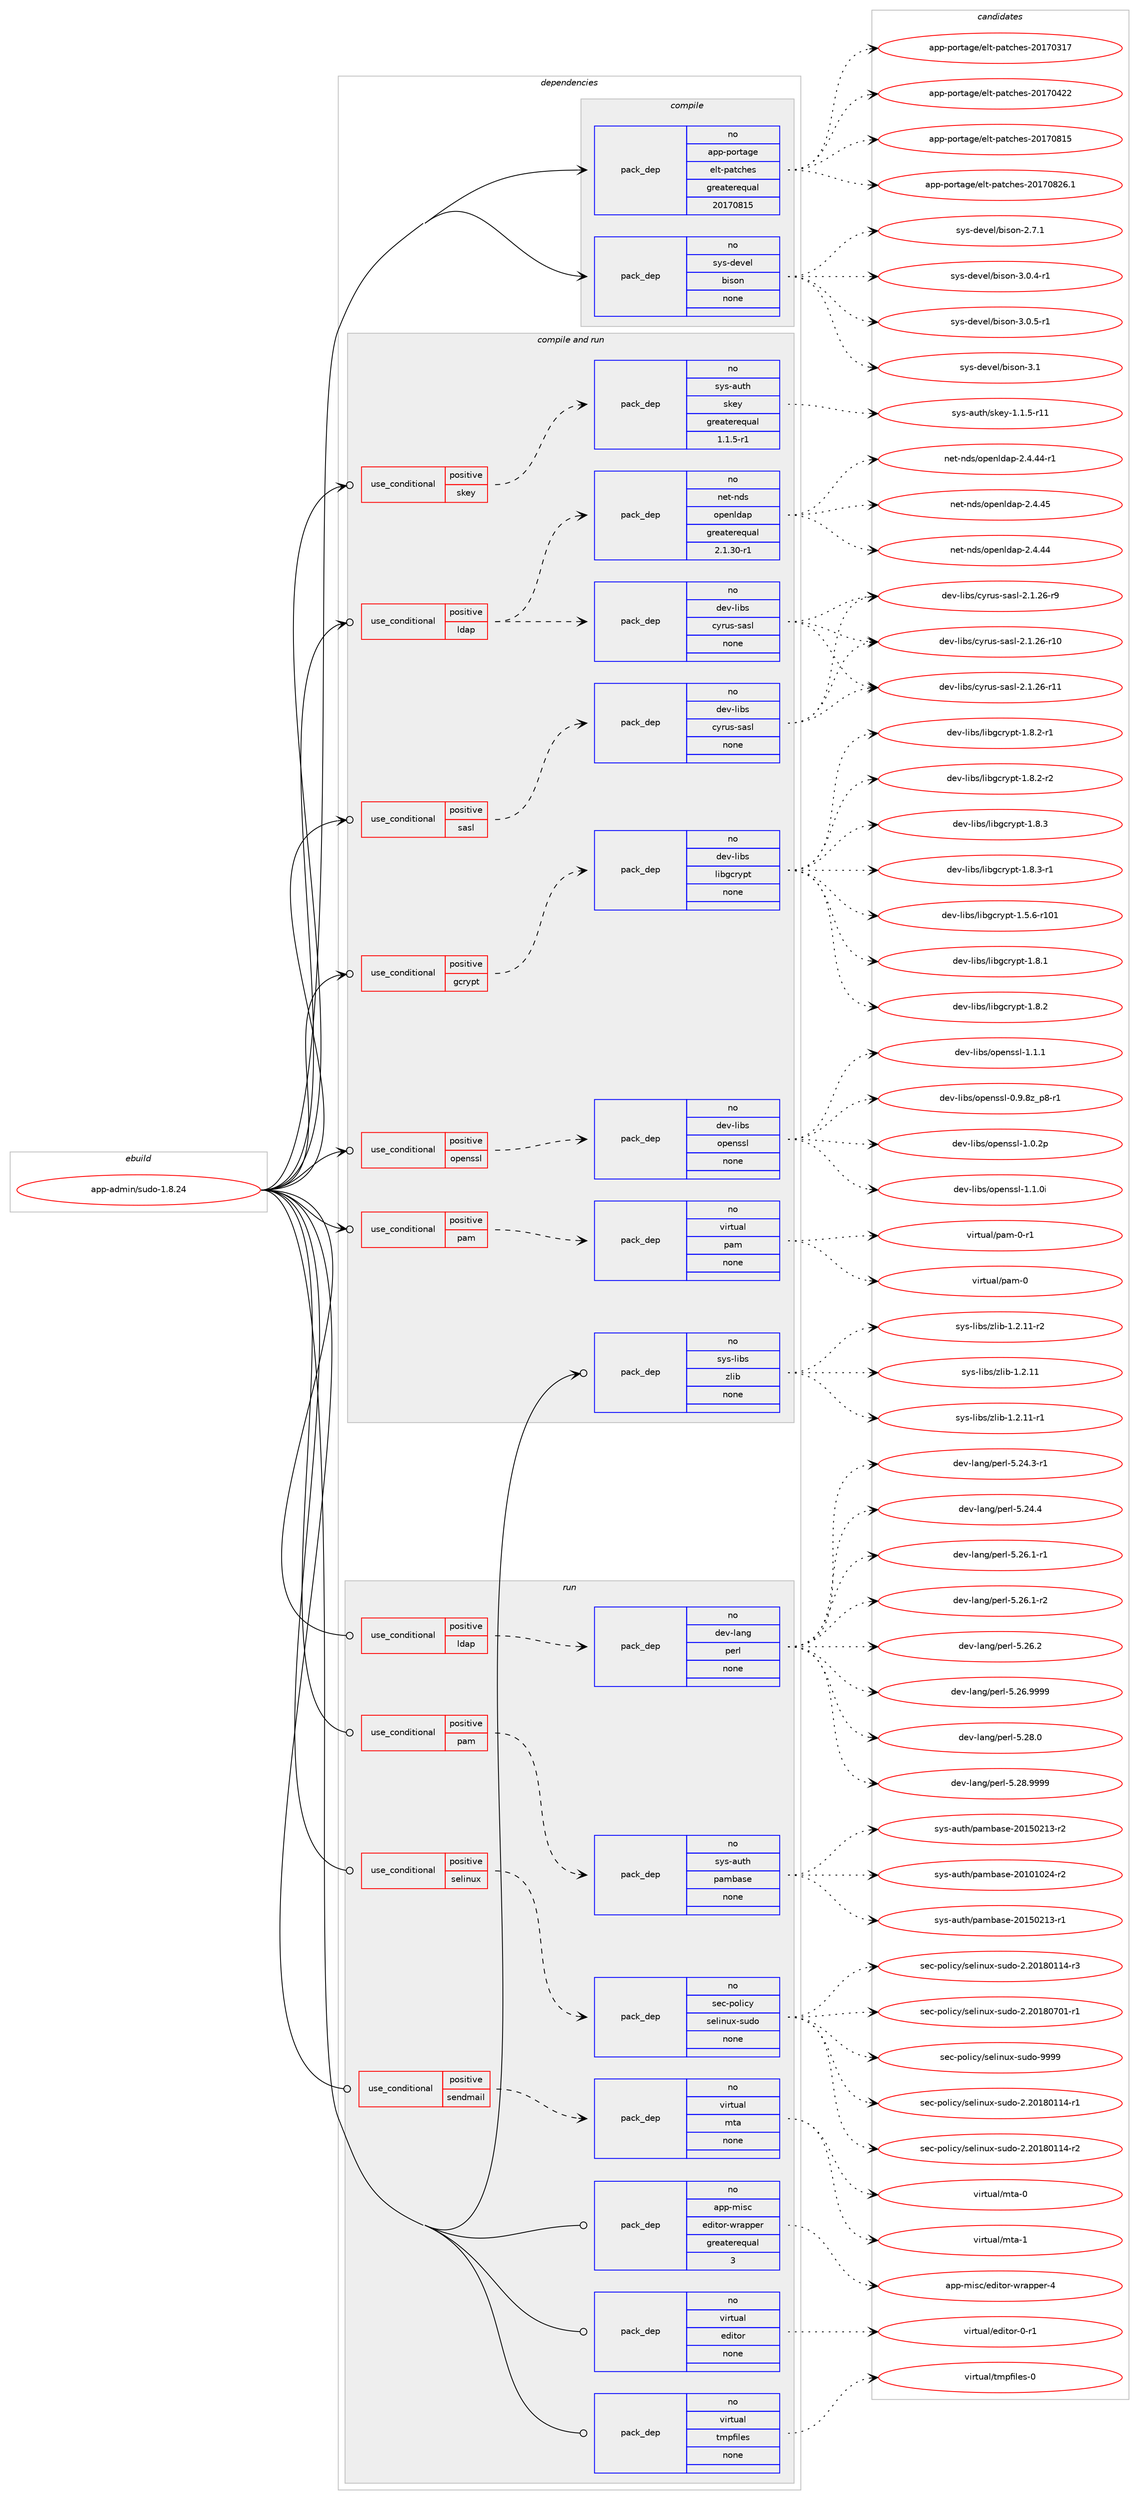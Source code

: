digraph prolog {

# *************
# Graph options
# *************

newrank=true;
concentrate=true;
compound=true;
graph [rankdir=LR,fontname=Helvetica,fontsize=10,ranksep=1.5];#, ranksep=2.5, nodesep=0.2];
edge  [arrowhead=vee];
node  [fontname=Helvetica,fontsize=10];

# **********
# The ebuild
# **********

subgraph cluster_leftcol {
color=gray;
rank=same;
label=<<i>ebuild</i>>;
id [label="app-admin/sudo-1.8.24", color=red, width=4, href="../app-admin/sudo-1.8.24.svg"];
}

# ****************
# The dependencies
# ****************

subgraph cluster_midcol {
color=gray;
label=<<i>dependencies</i>>;
subgraph cluster_compile {
fillcolor="#eeeeee";
style=filled;
label=<<i>compile</i>>;
subgraph pack2313 {
dependency3202 [label=<<TABLE BORDER="0" CELLBORDER="1" CELLSPACING="0" CELLPADDING="4" WIDTH="220"><TR><TD ROWSPAN="6" CELLPADDING="30">pack_dep</TD></TR><TR><TD WIDTH="110">no</TD></TR><TR><TD>app-portage</TD></TR><TR><TD>elt-patches</TD></TR><TR><TD>greaterequal</TD></TR><TR><TD>20170815</TD></TR></TABLE>>, shape=none, color=blue];
}
id:e -> dependency3202:w [weight=20,style="solid",arrowhead="vee"];
subgraph pack2314 {
dependency3203 [label=<<TABLE BORDER="0" CELLBORDER="1" CELLSPACING="0" CELLPADDING="4" WIDTH="220"><TR><TD ROWSPAN="6" CELLPADDING="30">pack_dep</TD></TR><TR><TD WIDTH="110">no</TD></TR><TR><TD>sys-devel</TD></TR><TR><TD>bison</TD></TR><TR><TD>none</TD></TR><TR><TD></TD></TR></TABLE>>, shape=none, color=blue];
}
id:e -> dependency3203:w [weight=20,style="solid",arrowhead="vee"];
}
subgraph cluster_compileandrun {
fillcolor="#eeeeee";
style=filled;
label=<<i>compile and run</i>>;
subgraph cond806 {
dependency3204 [label=<<TABLE BORDER="0" CELLBORDER="1" CELLSPACING="0" CELLPADDING="4"><TR><TD ROWSPAN="3" CELLPADDING="10">use_conditional</TD></TR><TR><TD>positive</TD></TR><TR><TD>gcrypt</TD></TR></TABLE>>, shape=none, color=red];
subgraph pack2315 {
dependency3205 [label=<<TABLE BORDER="0" CELLBORDER="1" CELLSPACING="0" CELLPADDING="4" WIDTH="220"><TR><TD ROWSPAN="6" CELLPADDING="30">pack_dep</TD></TR><TR><TD WIDTH="110">no</TD></TR><TR><TD>dev-libs</TD></TR><TR><TD>libgcrypt</TD></TR><TR><TD>none</TD></TR><TR><TD></TD></TR></TABLE>>, shape=none, color=blue];
}
dependency3204:e -> dependency3205:w [weight=20,style="dashed",arrowhead="vee"];
}
id:e -> dependency3204:w [weight=20,style="solid",arrowhead="odotvee"];
subgraph cond807 {
dependency3206 [label=<<TABLE BORDER="0" CELLBORDER="1" CELLSPACING="0" CELLPADDING="4"><TR><TD ROWSPAN="3" CELLPADDING="10">use_conditional</TD></TR><TR><TD>positive</TD></TR><TR><TD>ldap</TD></TR></TABLE>>, shape=none, color=red];
subgraph pack2316 {
dependency3207 [label=<<TABLE BORDER="0" CELLBORDER="1" CELLSPACING="0" CELLPADDING="4" WIDTH="220"><TR><TD ROWSPAN="6" CELLPADDING="30">pack_dep</TD></TR><TR><TD WIDTH="110">no</TD></TR><TR><TD>net-nds</TD></TR><TR><TD>openldap</TD></TR><TR><TD>greaterequal</TD></TR><TR><TD>2.1.30-r1</TD></TR></TABLE>>, shape=none, color=blue];
}
dependency3206:e -> dependency3207:w [weight=20,style="dashed",arrowhead="vee"];
subgraph pack2317 {
dependency3208 [label=<<TABLE BORDER="0" CELLBORDER="1" CELLSPACING="0" CELLPADDING="4" WIDTH="220"><TR><TD ROWSPAN="6" CELLPADDING="30">pack_dep</TD></TR><TR><TD WIDTH="110">no</TD></TR><TR><TD>dev-libs</TD></TR><TR><TD>cyrus-sasl</TD></TR><TR><TD>none</TD></TR><TR><TD></TD></TR></TABLE>>, shape=none, color=blue];
}
dependency3206:e -> dependency3208:w [weight=20,style="dashed",arrowhead="vee"];
}
id:e -> dependency3206:w [weight=20,style="solid",arrowhead="odotvee"];
subgraph cond808 {
dependency3209 [label=<<TABLE BORDER="0" CELLBORDER="1" CELLSPACING="0" CELLPADDING="4"><TR><TD ROWSPAN="3" CELLPADDING="10">use_conditional</TD></TR><TR><TD>positive</TD></TR><TR><TD>openssl</TD></TR></TABLE>>, shape=none, color=red];
subgraph pack2318 {
dependency3210 [label=<<TABLE BORDER="0" CELLBORDER="1" CELLSPACING="0" CELLPADDING="4" WIDTH="220"><TR><TD ROWSPAN="6" CELLPADDING="30">pack_dep</TD></TR><TR><TD WIDTH="110">no</TD></TR><TR><TD>dev-libs</TD></TR><TR><TD>openssl</TD></TR><TR><TD>none</TD></TR><TR><TD></TD></TR></TABLE>>, shape=none, color=blue];
}
dependency3209:e -> dependency3210:w [weight=20,style="dashed",arrowhead="vee"];
}
id:e -> dependency3209:w [weight=20,style="solid",arrowhead="odotvee"];
subgraph cond809 {
dependency3211 [label=<<TABLE BORDER="0" CELLBORDER="1" CELLSPACING="0" CELLPADDING="4"><TR><TD ROWSPAN="3" CELLPADDING="10">use_conditional</TD></TR><TR><TD>positive</TD></TR><TR><TD>pam</TD></TR></TABLE>>, shape=none, color=red];
subgraph pack2319 {
dependency3212 [label=<<TABLE BORDER="0" CELLBORDER="1" CELLSPACING="0" CELLPADDING="4" WIDTH="220"><TR><TD ROWSPAN="6" CELLPADDING="30">pack_dep</TD></TR><TR><TD WIDTH="110">no</TD></TR><TR><TD>virtual</TD></TR><TR><TD>pam</TD></TR><TR><TD>none</TD></TR><TR><TD></TD></TR></TABLE>>, shape=none, color=blue];
}
dependency3211:e -> dependency3212:w [weight=20,style="dashed",arrowhead="vee"];
}
id:e -> dependency3211:w [weight=20,style="solid",arrowhead="odotvee"];
subgraph cond810 {
dependency3213 [label=<<TABLE BORDER="0" CELLBORDER="1" CELLSPACING="0" CELLPADDING="4"><TR><TD ROWSPAN="3" CELLPADDING="10">use_conditional</TD></TR><TR><TD>positive</TD></TR><TR><TD>sasl</TD></TR></TABLE>>, shape=none, color=red];
subgraph pack2320 {
dependency3214 [label=<<TABLE BORDER="0" CELLBORDER="1" CELLSPACING="0" CELLPADDING="4" WIDTH="220"><TR><TD ROWSPAN="6" CELLPADDING="30">pack_dep</TD></TR><TR><TD WIDTH="110">no</TD></TR><TR><TD>dev-libs</TD></TR><TR><TD>cyrus-sasl</TD></TR><TR><TD>none</TD></TR><TR><TD></TD></TR></TABLE>>, shape=none, color=blue];
}
dependency3213:e -> dependency3214:w [weight=20,style="dashed",arrowhead="vee"];
}
id:e -> dependency3213:w [weight=20,style="solid",arrowhead="odotvee"];
subgraph cond811 {
dependency3215 [label=<<TABLE BORDER="0" CELLBORDER="1" CELLSPACING="0" CELLPADDING="4"><TR><TD ROWSPAN="3" CELLPADDING="10">use_conditional</TD></TR><TR><TD>positive</TD></TR><TR><TD>skey</TD></TR></TABLE>>, shape=none, color=red];
subgraph pack2321 {
dependency3216 [label=<<TABLE BORDER="0" CELLBORDER="1" CELLSPACING="0" CELLPADDING="4" WIDTH="220"><TR><TD ROWSPAN="6" CELLPADDING="30">pack_dep</TD></TR><TR><TD WIDTH="110">no</TD></TR><TR><TD>sys-auth</TD></TR><TR><TD>skey</TD></TR><TR><TD>greaterequal</TD></TR><TR><TD>1.1.5-r1</TD></TR></TABLE>>, shape=none, color=blue];
}
dependency3215:e -> dependency3216:w [weight=20,style="dashed",arrowhead="vee"];
}
id:e -> dependency3215:w [weight=20,style="solid",arrowhead="odotvee"];
subgraph pack2322 {
dependency3217 [label=<<TABLE BORDER="0" CELLBORDER="1" CELLSPACING="0" CELLPADDING="4" WIDTH="220"><TR><TD ROWSPAN="6" CELLPADDING="30">pack_dep</TD></TR><TR><TD WIDTH="110">no</TD></TR><TR><TD>sys-libs</TD></TR><TR><TD>zlib</TD></TR><TR><TD>none</TD></TR><TR><TD></TD></TR></TABLE>>, shape=none, color=blue];
}
id:e -> dependency3217:w [weight=20,style="solid",arrowhead="odotvee"];
}
subgraph cluster_run {
fillcolor="#eeeeee";
style=filled;
label=<<i>run</i>>;
subgraph cond812 {
dependency3218 [label=<<TABLE BORDER="0" CELLBORDER="1" CELLSPACING="0" CELLPADDING="4"><TR><TD ROWSPAN="3" CELLPADDING="10">use_conditional</TD></TR><TR><TD>positive</TD></TR><TR><TD>ldap</TD></TR></TABLE>>, shape=none, color=red];
subgraph pack2323 {
dependency3219 [label=<<TABLE BORDER="0" CELLBORDER="1" CELLSPACING="0" CELLPADDING="4" WIDTH="220"><TR><TD ROWSPAN="6" CELLPADDING="30">pack_dep</TD></TR><TR><TD WIDTH="110">no</TD></TR><TR><TD>dev-lang</TD></TR><TR><TD>perl</TD></TR><TR><TD>none</TD></TR><TR><TD></TD></TR></TABLE>>, shape=none, color=blue];
}
dependency3218:e -> dependency3219:w [weight=20,style="dashed",arrowhead="vee"];
}
id:e -> dependency3218:w [weight=20,style="solid",arrowhead="odot"];
subgraph cond813 {
dependency3220 [label=<<TABLE BORDER="0" CELLBORDER="1" CELLSPACING="0" CELLPADDING="4"><TR><TD ROWSPAN="3" CELLPADDING="10">use_conditional</TD></TR><TR><TD>positive</TD></TR><TR><TD>pam</TD></TR></TABLE>>, shape=none, color=red];
subgraph pack2324 {
dependency3221 [label=<<TABLE BORDER="0" CELLBORDER="1" CELLSPACING="0" CELLPADDING="4" WIDTH="220"><TR><TD ROWSPAN="6" CELLPADDING="30">pack_dep</TD></TR><TR><TD WIDTH="110">no</TD></TR><TR><TD>sys-auth</TD></TR><TR><TD>pambase</TD></TR><TR><TD>none</TD></TR><TR><TD></TD></TR></TABLE>>, shape=none, color=blue];
}
dependency3220:e -> dependency3221:w [weight=20,style="dashed",arrowhead="vee"];
}
id:e -> dependency3220:w [weight=20,style="solid",arrowhead="odot"];
subgraph cond814 {
dependency3222 [label=<<TABLE BORDER="0" CELLBORDER="1" CELLSPACING="0" CELLPADDING="4"><TR><TD ROWSPAN="3" CELLPADDING="10">use_conditional</TD></TR><TR><TD>positive</TD></TR><TR><TD>selinux</TD></TR></TABLE>>, shape=none, color=red];
subgraph pack2325 {
dependency3223 [label=<<TABLE BORDER="0" CELLBORDER="1" CELLSPACING="0" CELLPADDING="4" WIDTH="220"><TR><TD ROWSPAN="6" CELLPADDING="30">pack_dep</TD></TR><TR><TD WIDTH="110">no</TD></TR><TR><TD>sec-policy</TD></TR><TR><TD>selinux-sudo</TD></TR><TR><TD>none</TD></TR><TR><TD></TD></TR></TABLE>>, shape=none, color=blue];
}
dependency3222:e -> dependency3223:w [weight=20,style="dashed",arrowhead="vee"];
}
id:e -> dependency3222:w [weight=20,style="solid",arrowhead="odot"];
subgraph cond815 {
dependency3224 [label=<<TABLE BORDER="0" CELLBORDER="1" CELLSPACING="0" CELLPADDING="4"><TR><TD ROWSPAN="3" CELLPADDING="10">use_conditional</TD></TR><TR><TD>positive</TD></TR><TR><TD>sendmail</TD></TR></TABLE>>, shape=none, color=red];
subgraph pack2326 {
dependency3225 [label=<<TABLE BORDER="0" CELLBORDER="1" CELLSPACING="0" CELLPADDING="4" WIDTH="220"><TR><TD ROWSPAN="6" CELLPADDING="30">pack_dep</TD></TR><TR><TD WIDTH="110">no</TD></TR><TR><TD>virtual</TD></TR><TR><TD>mta</TD></TR><TR><TD>none</TD></TR><TR><TD></TD></TR></TABLE>>, shape=none, color=blue];
}
dependency3224:e -> dependency3225:w [weight=20,style="dashed",arrowhead="vee"];
}
id:e -> dependency3224:w [weight=20,style="solid",arrowhead="odot"];
subgraph pack2327 {
dependency3226 [label=<<TABLE BORDER="0" CELLBORDER="1" CELLSPACING="0" CELLPADDING="4" WIDTH="220"><TR><TD ROWSPAN="6" CELLPADDING="30">pack_dep</TD></TR><TR><TD WIDTH="110">no</TD></TR><TR><TD>app-misc</TD></TR><TR><TD>editor-wrapper</TD></TR><TR><TD>greaterequal</TD></TR><TR><TD>3</TD></TR></TABLE>>, shape=none, color=blue];
}
id:e -> dependency3226:w [weight=20,style="solid",arrowhead="odot"];
subgraph pack2328 {
dependency3227 [label=<<TABLE BORDER="0" CELLBORDER="1" CELLSPACING="0" CELLPADDING="4" WIDTH="220"><TR><TD ROWSPAN="6" CELLPADDING="30">pack_dep</TD></TR><TR><TD WIDTH="110">no</TD></TR><TR><TD>virtual</TD></TR><TR><TD>editor</TD></TR><TR><TD>none</TD></TR><TR><TD></TD></TR></TABLE>>, shape=none, color=blue];
}
id:e -> dependency3227:w [weight=20,style="solid",arrowhead="odot"];
subgraph pack2329 {
dependency3228 [label=<<TABLE BORDER="0" CELLBORDER="1" CELLSPACING="0" CELLPADDING="4" WIDTH="220"><TR><TD ROWSPAN="6" CELLPADDING="30">pack_dep</TD></TR><TR><TD WIDTH="110">no</TD></TR><TR><TD>virtual</TD></TR><TR><TD>tmpfiles</TD></TR><TR><TD>none</TD></TR><TR><TD></TD></TR></TABLE>>, shape=none, color=blue];
}
id:e -> dependency3228:w [weight=20,style="solid",arrowhead="odot"];
}
}

# **************
# The candidates
# **************

subgraph cluster_choices {
rank=same;
color=gray;
label=<<i>candidates</i>>;

subgraph choice2313 {
color=black;
nodesep=1;
choice97112112451121111141169710310147101108116451129711699104101115455048495548514955 [label="app-portage/elt-patches-20170317", color=red, width=4,href="../app-portage/elt-patches-20170317.svg"];
choice97112112451121111141169710310147101108116451129711699104101115455048495548525050 [label="app-portage/elt-patches-20170422", color=red, width=4,href="../app-portage/elt-patches-20170422.svg"];
choice97112112451121111141169710310147101108116451129711699104101115455048495548564953 [label="app-portage/elt-patches-20170815", color=red, width=4,href="../app-portage/elt-patches-20170815.svg"];
choice971121124511211111411697103101471011081164511297116991041011154550484955485650544649 [label="app-portage/elt-patches-20170826.1", color=red, width=4,href="../app-portage/elt-patches-20170826.1.svg"];
dependency3202:e -> choice97112112451121111141169710310147101108116451129711699104101115455048495548514955:w [style=dotted,weight="100"];
dependency3202:e -> choice97112112451121111141169710310147101108116451129711699104101115455048495548525050:w [style=dotted,weight="100"];
dependency3202:e -> choice97112112451121111141169710310147101108116451129711699104101115455048495548564953:w [style=dotted,weight="100"];
dependency3202:e -> choice971121124511211111411697103101471011081164511297116991041011154550484955485650544649:w [style=dotted,weight="100"];
}
subgraph choice2314 {
color=black;
nodesep=1;
choice115121115451001011181011084798105115111110455046554649 [label="sys-devel/bison-2.7.1", color=red, width=4,href="../sys-devel/bison-2.7.1.svg"];
choice1151211154510010111810110847981051151111104551464846524511449 [label="sys-devel/bison-3.0.4-r1", color=red, width=4,href="../sys-devel/bison-3.0.4-r1.svg"];
choice1151211154510010111810110847981051151111104551464846534511449 [label="sys-devel/bison-3.0.5-r1", color=red, width=4,href="../sys-devel/bison-3.0.5-r1.svg"];
choice11512111545100101118101108479810511511111045514649 [label="sys-devel/bison-3.1", color=red, width=4,href="../sys-devel/bison-3.1.svg"];
dependency3203:e -> choice115121115451001011181011084798105115111110455046554649:w [style=dotted,weight="100"];
dependency3203:e -> choice1151211154510010111810110847981051151111104551464846524511449:w [style=dotted,weight="100"];
dependency3203:e -> choice1151211154510010111810110847981051151111104551464846534511449:w [style=dotted,weight="100"];
dependency3203:e -> choice11512111545100101118101108479810511511111045514649:w [style=dotted,weight="100"];
}
subgraph choice2315 {
color=black;
nodesep=1;
choice100101118451081059811547108105981039911412111211645494653465445114494849 [label="dev-libs/libgcrypt-1.5.6-r101", color=red, width=4,href="../dev-libs/libgcrypt-1.5.6-r101.svg"];
choice1001011184510810598115471081059810399114121112116454946564649 [label="dev-libs/libgcrypt-1.8.1", color=red, width=4,href="../dev-libs/libgcrypt-1.8.1.svg"];
choice1001011184510810598115471081059810399114121112116454946564650 [label="dev-libs/libgcrypt-1.8.2", color=red, width=4,href="../dev-libs/libgcrypt-1.8.2.svg"];
choice10010111845108105981154710810598103991141211121164549465646504511449 [label="dev-libs/libgcrypt-1.8.2-r1", color=red, width=4,href="../dev-libs/libgcrypt-1.8.2-r1.svg"];
choice10010111845108105981154710810598103991141211121164549465646504511450 [label="dev-libs/libgcrypt-1.8.2-r2", color=red, width=4,href="../dev-libs/libgcrypt-1.8.2-r2.svg"];
choice1001011184510810598115471081059810399114121112116454946564651 [label="dev-libs/libgcrypt-1.8.3", color=red, width=4,href="../dev-libs/libgcrypt-1.8.3.svg"];
choice10010111845108105981154710810598103991141211121164549465646514511449 [label="dev-libs/libgcrypt-1.8.3-r1", color=red, width=4,href="../dev-libs/libgcrypt-1.8.3-r1.svg"];
dependency3205:e -> choice100101118451081059811547108105981039911412111211645494653465445114494849:w [style=dotted,weight="100"];
dependency3205:e -> choice1001011184510810598115471081059810399114121112116454946564649:w [style=dotted,weight="100"];
dependency3205:e -> choice1001011184510810598115471081059810399114121112116454946564650:w [style=dotted,weight="100"];
dependency3205:e -> choice10010111845108105981154710810598103991141211121164549465646504511449:w [style=dotted,weight="100"];
dependency3205:e -> choice10010111845108105981154710810598103991141211121164549465646504511450:w [style=dotted,weight="100"];
dependency3205:e -> choice1001011184510810598115471081059810399114121112116454946564651:w [style=dotted,weight="100"];
dependency3205:e -> choice10010111845108105981154710810598103991141211121164549465646514511449:w [style=dotted,weight="100"];
}
subgraph choice2316 {
color=black;
nodesep=1;
choice11010111645110100115471111121011101081009711245504652465252 [label="net-nds/openldap-2.4.44", color=red, width=4,href="../net-nds/openldap-2.4.44.svg"];
choice110101116451101001154711111210111010810097112455046524652524511449 [label="net-nds/openldap-2.4.44-r1", color=red, width=4,href="../net-nds/openldap-2.4.44-r1.svg"];
choice11010111645110100115471111121011101081009711245504652465253 [label="net-nds/openldap-2.4.45", color=red, width=4,href="../net-nds/openldap-2.4.45.svg"];
dependency3207:e -> choice11010111645110100115471111121011101081009711245504652465252:w [style=dotted,weight="100"];
dependency3207:e -> choice110101116451101001154711111210111010810097112455046524652524511449:w [style=dotted,weight="100"];
dependency3207:e -> choice11010111645110100115471111121011101081009711245504652465253:w [style=dotted,weight="100"];
}
subgraph choice2317 {
color=black;
nodesep=1;
choice10010111845108105981154799121114117115451159711510845504649465054451144948 [label="dev-libs/cyrus-sasl-2.1.26-r10", color=red, width=4,href="../dev-libs/cyrus-sasl-2.1.26-r10.svg"];
choice10010111845108105981154799121114117115451159711510845504649465054451144949 [label="dev-libs/cyrus-sasl-2.1.26-r11", color=red, width=4,href="../dev-libs/cyrus-sasl-2.1.26-r11.svg"];
choice100101118451081059811547991211141171154511597115108455046494650544511457 [label="dev-libs/cyrus-sasl-2.1.26-r9", color=red, width=4,href="../dev-libs/cyrus-sasl-2.1.26-r9.svg"];
dependency3208:e -> choice10010111845108105981154799121114117115451159711510845504649465054451144948:w [style=dotted,weight="100"];
dependency3208:e -> choice10010111845108105981154799121114117115451159711510845504649465054451144949:w [style=dotted,weight="100"];
dependency3208:e -> choice100101118451081059811547991211141171154511597115108455046494650544511457:w [style=dotted,weight="100"];
}
subgraph choice2318 {
color=black;
nodesep=1;
choice10010111845108105981154711111210111011511510845484657465612295112564511449 [label="dev-libs/openssl-0.9.8z_p8-r1", color=red, width=4,href="../dev-libs/openssl-0.9.8z_p8-r1.svg"];
choice100101118451081059811547111112101110115115108454946484650112 [label="dev-libs/openssl-1.0.2p", color=red, width=4,href="../dev-libs/openssl-1.0.2p.svg"];
choice100101118451081059811547111112101110115115108454946494648105 [label="dev-libs/openssl-1.1.0i", color=red, width=4,href="../dev-libs/openssl-1.1.0i.svg"];
choice100101118451081059811547111112101110115115108454946494649 [label="dev-libs/openssl-1.1.1", color=red, width=4,href="../dev-libs/openssl-1.1.1.svg"];
dependency3210:e -> choice10010111845108105981154711111210111011511510845484657465612295112564511449:w [style=dotted,weight="100"];
dependency3210:e -> choice100101118451081059811547111112101110115115108454946484650112:w [style=dotted,weight="100"];
dependency3210:e -> choice100101118451081059811547111112101110115115108454946494648105:w [style=dotted,weight="100"];
dependency3210:e -> choice100101118451081059811547111112101110115115108454946494649:w [style=dotted,weight="100"];
}
subgraph choice2319 {
color=black;
nodesep=1;
choice1181051141161179710847112971094548 [label="virtual/pam-0", color=red, width=4,href="../virtual/pam-0.svg"];
choice11810511411611797108471129710945484511449 [label="virtual/pam-0-r1", color=red, width=4,href="../virtual/pam-0-r1.svg"];
dependency3212:e -> choice1181051141161179710847112971094548:w [style=dotted,weight="100"];
dependency3212:e -> choice11810511411611797108471129710945484511449:w [style=dotted,weight="100"];
}
subgraph choice2320 {
color=black;
nodesep=1;
choice10010111845108105981154799121114117115451159711510845504649465054451144948 [label="dev-libs/cyrus-sasl-2.1.26-r10", color=red, width=4,href="../dev-libs/cyrus-sasl-2.1.26-r10.svg"];
choice10010111845108105981154799121114117115451159711510845504649465054451144949 [label="dev-libs/cyrus-sasl-2.1.26-r11", color=red, width=4,href="../dev-libs/cyrus-sasl-2.1.26-r11.svg"];
choice100101118451081059811547991211141171154511597115108455046494650544511457 [label="dev-libs/cyrus-sasl-2.1.26-r9", color=red, width=4,href="../dev-libs/cyrus-sasl-2.1.26-r9.svg"];
dependency3214:e -> choice10010111845108105981154799121114117115451159711510845504649465054451144948:w [style=dotted,weight="100"];
dependency3214:e -> choice10010111845108105981154799121114117115451159711510845504649465054451144949:w [style=dotted,weight="100"];
dependency3214:e -> choice100101118451081059811547991211141171154511597115108455046494650544511457:w [style=dotted,weight="100"];
}
subgraph choice2321 {
color=black;
nodesep=1;
choice115121115459711711610447115107101121454946494653451144949 [label="sys-auth/skey-1.1.5-r11", color=red, width=4,href="../sys-auth/skey-1.1.5-r11.svg"];
dependency3216:e -> choice115121115459711711610447115107101121454946494653451144949:w [style=dotted,weight="100"];
}
subgraph choice2322 {
color=black;
nodesep=1;
choice1151211154510810598115471221081059845494650464949 [label="sys-libs/zlib-1.2.11", color=red, width=4,href="../sys-libs/zlib-1.2.11.svg"];
choice11512111545108105981154712210810598454946504649494511449 [label="sys-libs/zlib-1.2.11-r1", color=red, width=4,href="../sys-libs/zlib-1.2.11-r1.svg"];
choice11512111545108105981154712210810598454946504649494511450 [label="sys-libs/zlib-1.2.11-r2", color=red, width=4,href="../sys-libs/zlib-1.2.11-r2.svg"];
dependency3217:e -> choice1151211154510810598115471221081059845494650464949:w [style=dotted,weight="100"];
dependency3217:e -> choice11512111545108105981154712210810598454946504649494511449:w [style=dotted,weight="100"];
dependency3217:e -> choice11512111545108105981154712210810598454946504649494511450:w [style=dotted,weight="100"];
}
subgraph choice2323 {
color=black;
nodesep=1;
choice100101118451089711010347112101114108455346505246514511449 [label="dev-lang/perl-5.24.3-r1", color=red, width=4,href="../dev-lang/perl-5.24.3-r1.svg"];
choice10010111845108971101034711210111410845534650524652 [label="dev-lang/perl-5.24.4", color=red, width=4,href="../dev-lang/perl-5.24.4.svg"];
choice100101118451089711010347112101114108455346505446494511449 [label="dev-lang/perl-5.26.1-r1", color=red, width=4,href="../dev-lang/perl-5.26.1-r1.svg"];
choice100101118451089711010347112101114108455346505446494511450 [label="dev-lang/perl-5.26.1-r2", color=red, width=4,href="../dev-lang/perl-5.26.1-r2.svg"];
choice10010111845108971101034711210111410845534650544650 [label="dev-lang/perl-5.26.2", color=red, width=4,href="../dev-lang/perl-5.26.2.svg"];
choice10010111845108971101034711210111410845534650544657575757 [label="dev-lang/perl-5.26.9999", color=red, width=4,href="../dev-lang/perl-5.26.9999.svg"];
choice10010111845108971101034711210111410845534650564648 [label="dev-lang/perl-5.28.0", color=red, width=4,href="../dev-lang/perl-5.28.0.svg"];
choice10010111845108971101034711210111410845534650564657575757 [label="dev-lang/perl-5.28.9999", color=red, width=4,href="../dev-lang/perl-5.28.9999.svg"];
dependency3219:e -> choice100101118451089711010347112101114108455346505246514511449:w [style=dotted,weight="100"];
dependency3219:e -> choice10010111845108971101034711210111410845534650524652:w [style=dotted,weight="100"];
dependency3219:e -> choice100101118451089711010347112101114108455346505446494511449:w [style=dotted,weight="100"];
dependency3219:e -> choice100101118451089711010347112101114108455346505446494511450:w [style=dotted,weight="100"];
dependency3219:e -> choice10010111845108971101034711210111410845534650544650:w [style=dotted,weight="100"];
dependency3219:e -> choice10010111845108971101034711210111410845534650544657575757:w [style=dotted,weight="100"];
dependency3219:e -> choice10010111845108971101034711210111410845534650564648:w [style=dotted,weight="100"];
dependency3219:e -> choice10010111845108971101034711210111410845534650564657575757:w [style=dotted,weight="100"];
}
subgraph choice2324 {
color=black;
nodesep=1;
choice1151211154597117116104471129710998971151014550484948494850524511450 [label="sys-auth/pambase-20101024-r2", color=red, width=4,href="../sys-auth/pambase-20101024-r2.svg"];
choice1151211154597117116104471129710998971151014550484953485049514511449 [label="sys-auth/pambase-20150213-r1", color=red, width=4,href="../sys-auth/pambase-20150213-r1.svg"];
choice1151211154597117116104471129710998971151014550484953485049514511450 [label="sys-auth/pambase-20150213-r2", color=red, width=4,href="../sys-auth/pambase-20150213-r2.svg"];
dependency3221:e -> choice1151211154597117116104471129710998971151014550484948494850524511450:w [style=dotted,weight="100"];
dependency3221:e -> choice1151211154597117116104471129710998971151014550484953485049514511449:w [style=dotted,weight="100"];
dependency3221:e -> choice1151211154597117116104471129710998971151014550484953485049514511450:w [style=dotted,weight="100"];
}
subgraph choice2325 {
color=black;
nodesep=1;
choice115101994511211110810599121471151011081051101171204511511710011145504650484956484949524511449 [label="sec-policy/selinux-sudo-2.20180114-r1", color=red, width=4,href="../sec-policy/selinux-sudo-2.20180114-r1.svg"];
choice115101994511211110810599121471151011081051101171204511511710011145504650484956484949524511450 [label="sec-policy/selinux-sudo-2.20180114-r2", color=red, width=4,href="../sec-policy/selinux-sudo-2.20180114-r2.svg"];
choice115101994511211110810599121471151011081051101171204511511710011145504650484956484949524511451 [label="sec-policy/selinux-sudo-2.20180114-r3", color=red, width=4,href="../sec-policy/selinux-sudo-2.20180114-r3.svg"];
choice115101994511211110810599121471151011081051101171204511511710011145504650484956485548494511449 [label="sec-policy/selinux-sudo-2.20180701-r1", color=red, width=4,href="../sec-policy/selinux-sudo-2.20180701-r1.svg"];
choice11510199451121111081059912147115101108105110117120451151171001114557575757 [label="sec-policy/selinux-sudo-9999", color=red, width=4,href="../sec-policy/selinux-sudo-9999.svg"];
dependency3223:e -> choice115101994511211110810599121471151011081051101171204511511710011145504650484956484949524511449:w [style=dotted,weight="100"];
dependency3223:e -> choice115101994511211110810599121471151011081051101171204511511710011145504650484956484949524511450:w [style=dotted,weight="100"];
dependency3223:e -> choice115101994511211110810599121471151011081051101171204511511710011145504650484956484949524511451:w [style=dotted,weight="100"];
dependency3223:e -> choice115101994511211110810599121471151011081051101171204511511710011145504650484956485548494511449:w [style=dotted,weight="100"];
dependency3223:e -> choice11510199451121111081059912147115101108105110117120451151171001114557575757:w [style=dotted,weight="100"];
}
subgraph choice2326 {
color=black;
nodesep=1;
choice1181051141161179710847109116974548 [label="virtual/mta-0", color=red, width=4,href="../virtual/mta-0.svg"];
choice1181051141161179710847109116974549 [label="virtual/mta-1", color=red, width=4,href="../virtual/mta-1.svg"];
dependency3225:e -> choice1181051141161179710847109116974548:w [style=dotted,weight="100"];
dependency3225:e -> choice1181051141161179710847109116974549:w [style=dotted,weight="100"];
}
subgraph choice2327 {
color=black;
nodesep=1;
choice9711211245109105115994710110010511611111445119114971121121011144552 [label="app-misc/editor-wrapper-4", color=red, width=4,href="../app-misc/editor-wrapper-4.svg"];
dependency3226:e -> choice9711211245109105115994710110010511611111445119114971121121011144552:w [style=dotted,weight="100"];
}
subgraph choice2328 {
color=black;
nodesep=1;
choice118105114116117971084710110010511611111445484511449 [label="virtual/editor-0-r1", color=red, width=4,href="../virtual/editor-0-r1.svg"];
dependency3227:e -> choice118105114116117971084710110010511611111445484511449:w [style=dotted,weight="100"];
}
subgraph choice2329 {
color=black;
nodesep=1;
choice11810511411611797108471161091121021051081011154548 [label="virtual/tmpfiles-0", color=red, width=4,href="../virtual/tmpfiles-0.svg"];
dependency3228:e -> choice11810511411611797108471161091121021051081011154548:w [style=dotted,weight="100"];
}
}

}
